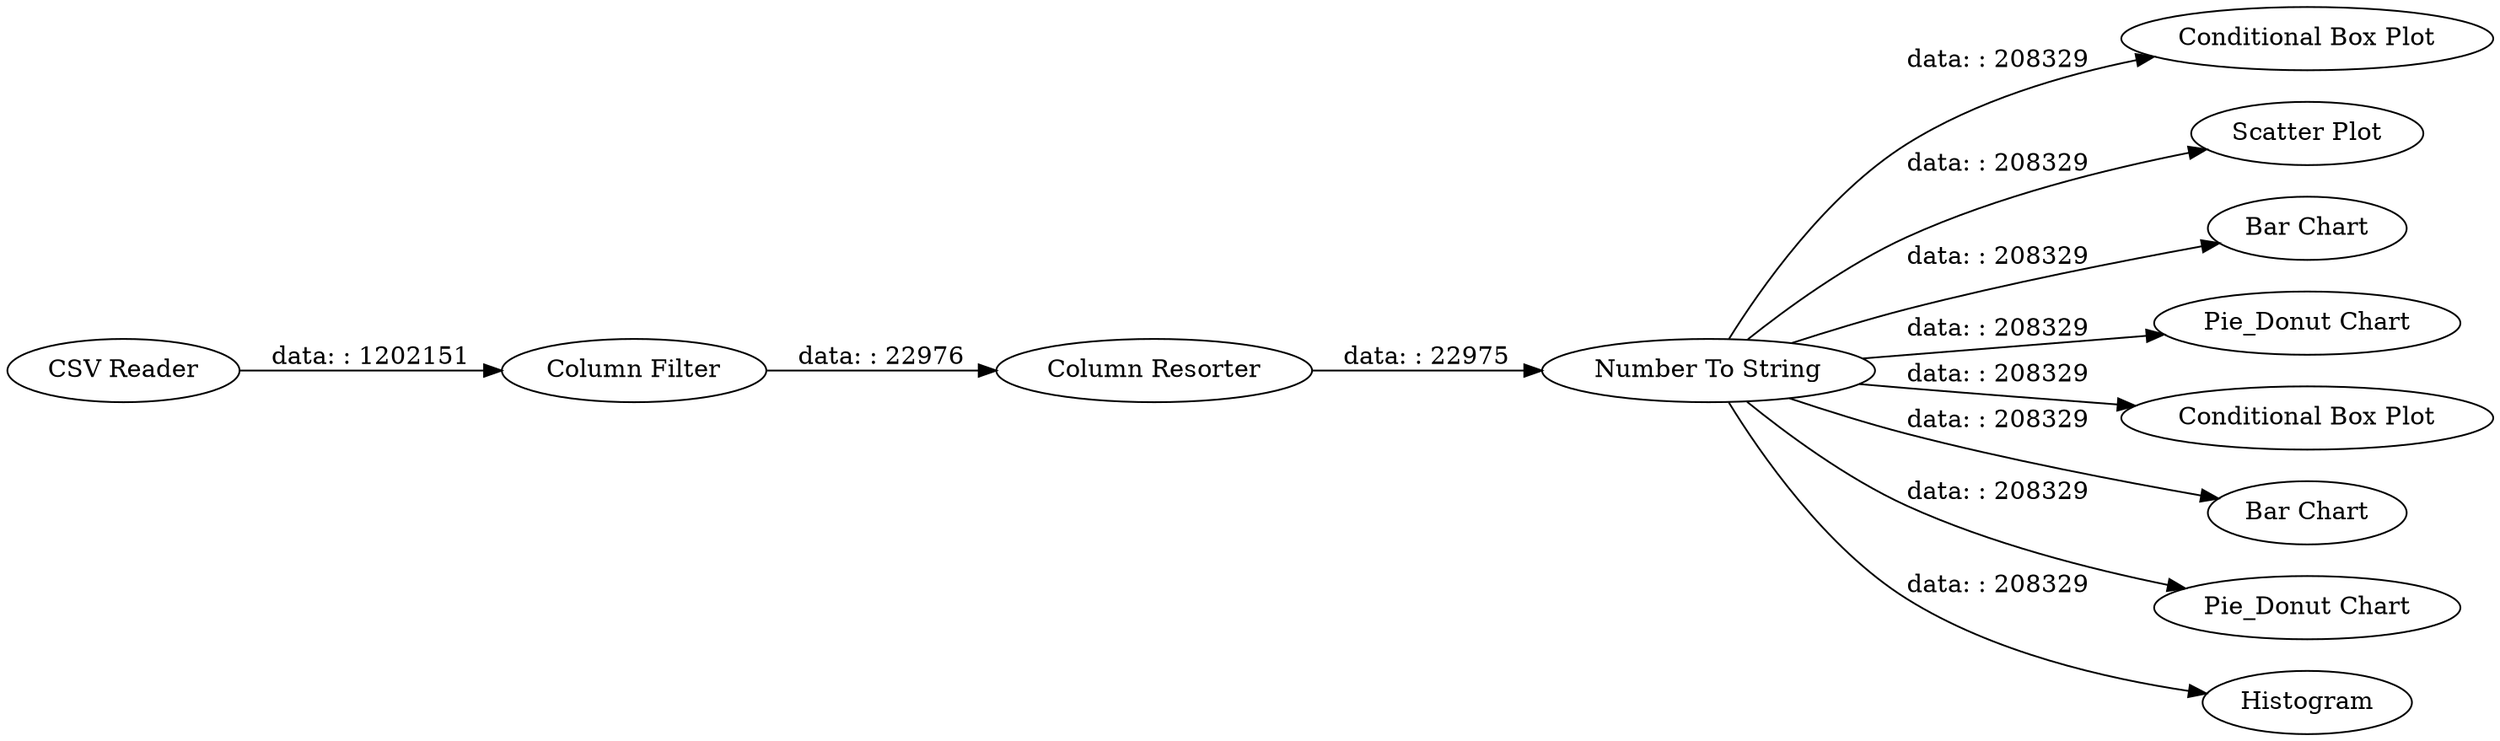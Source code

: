 digraph {
	"-6249122118411222284_14" [label="Conditional Box Plot"]
	"-6249122118411222284_5" [label="Number To String"]
	"-6249122118411222284_10" [label="Scatter Plot"]
	"-6249122118411222284_2" [label="Column Resorter"]
	"-6249122118411222284_8" [label="Bar Chart"]
	"-6249122118411222284_3" [label="Column Filter"]
	"-6249122118411222284_7" [label="Pie_Donut Chart"]
	"-6249122118411222284_13" [label="Conditional Box Plot"]
	"-6249122118411222284_9" [label="Bar Chart"]
	"-6249122118411222284_6" [label="Pie_Donut Chart"]
	"-6249122118411222284_1" [label="CSV Reader"]
	"-6249122118411222284_12" [label=Histogram]
	"-6249122118411222284_5" -> "-6249122118411222284_10" [label="data: : 208329"]
	"-6249122118411222284_5" -> "-6249122118411222284_12" [label="data: : 208329"]
	"-6249122118411222284_1" -> "-6249122118411222284_3" [label="data: : 1202151"]
	"-6249122118411222284_5" -> "-6249122118411222284_6" [label="data: : 208329"]
	"-6249122118411222284_2" -> "-6249122118411222284_5" [label="data: : 22975"]
	"-6249122118411222284_5" -> "-6249122118411222284_7" [label="data: : 208329"]
	"-6249122118411222284_5" -> "-6249122118411222284_14" [label="data: : 208329"]
	"-6249122118411222284_5" -> "-6249122118411222284_9" [label="data: : 208329"]
	"-6249122118411222284_5" -> "-6249122118411222284_13" [label="data: : 208329"]
	"-6249122118411222284_5" -> "-6249122118411222284_8" [label="data: : 208329"]
	"-6249122118411222284_3" -> "-6249122118411222284_2" [label="data: : 22976"]
	rankdir=LR
}
